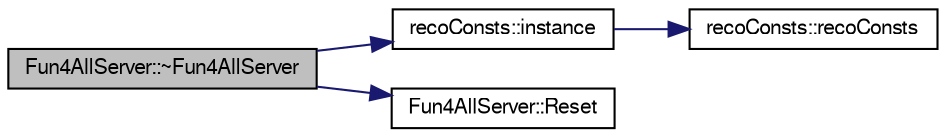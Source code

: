 digraph "Fun4AllServer::~Fun4AllServer"
{
  bgcolor="transparent";
  edge [fontname="FreeSans",fontsize="10",labelfontname="FreeSans",labelfontsize="10"];
  node [fontname="FreeSans",fontsize="10",shape=record];
  rankdir="LR";
  Node1 [label="Fun4AllServer::~Fun4AllServer",height=0.2,width=0.4,color="black", fillcolor="grey75", style="filled" fontcolor="black"];
  Node1 -> Node2 [color="midnightblue",fontsize="10",style="solid",fontname="FreeSans"];
  Node2 [label="recoConsts::instance",height=0.2,width=0.4,color="black",URL="$d8/d14/classrecoConsts.html#ae69a5c29a7199ba16d0e537158618802"];
  Node2 -> Node3 [color="midnightblue",fontsize="10",style="solid",fontname="FreeSans"];
  Node3 [label="recoConsts::recoConsts",height=0.2,width=0.4,color="black",URL="$d8/d14/classrecoConsts.html#ae882d6adc62f783ec78114fe3dee3c24"];
  Node1 -> Node4 [color="midnightblue",fontsize="10",style="solid",fontname="FreeSans"];
  Node4 [label="Fun4AllServer::Reset",height=0.2,width=0.4,color="black",URL="$da/d29/classFun4AllServer.html#a2eb708f9b40dea8edfe0296cab59a7ce"];
}

